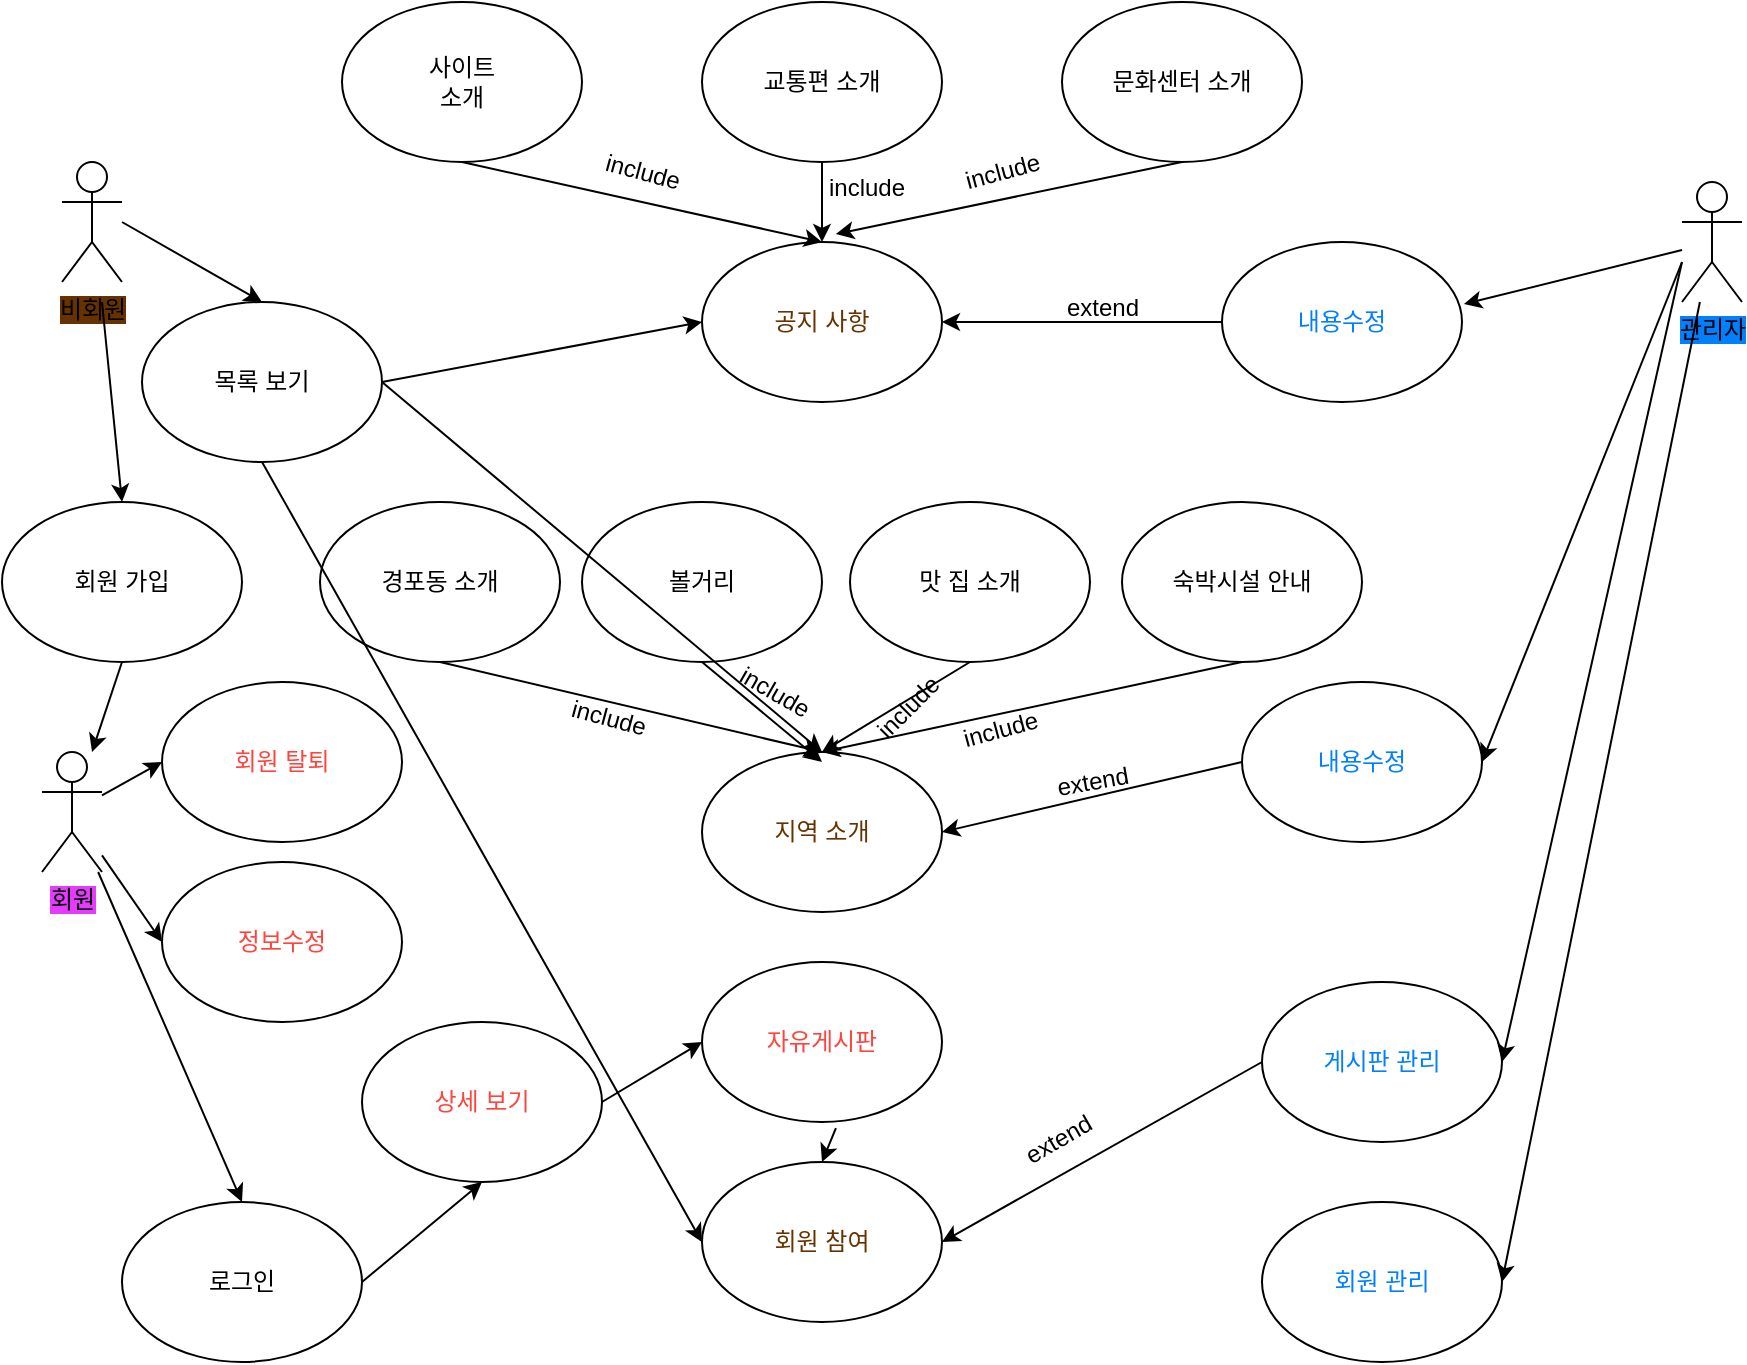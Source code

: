<mxfile version="24.2.1" type="device">
  <diagram name="페이지-1" id="o0wN1-Vcmxfc89to4h0m">
    <mxGraphModel dx="1434" dy="780" grid="1" gridSize="10" guides="1" tooltips="1" connect="1" arrows="1" fold="1" page="1" pageScale="1" pageWidth="827" pageHeight="1169" math="0" shadow="0">
      <root>
        <mxCell id="0" />
        <mxCell id="1" parent="0" />
        <mxCell id="jxsSpErDHQEiXLP2jRdu-1" value="&lt;div&gt;사이트&lt;/div&gt;&lt;div&gt;소개&lt;/div&gt;" style="ellipse;whiteSpace=wrap;html=1;" parent="1" vertex="1">
          <mxGeometry x="190" y="130" width="120" height="80" as="geometry" />
        </mxCell>
        <mxCell id="jxsSpErDHQEiXLP2jRdu-2" value="교통편 소개" style="ellipse;whiteSpace=wrap;html=1;" parent="1" vertex="1">
          <mxGeometry x="370" y="130" width="120" height="80" as="geometry" />
        </mxCell>
        <mxCell id="jxsSpErDHQEiXLP2jRdu-3" value="문화센터 소개" style="ellipse;whiteSpace=wrap;html=1;" parent="1" vertex="1">
          <mxGeometry x="550" y="130" width="120" height="80" as="geometry" />
        </mxCell>
        <mxCell id="jxsSpErDHQEiXLP2jRdu-4" value="&lt;font color=&quot;#663300&quot;&gt;공지 사항&lt;/font&gt;" style="ellipse;whiteSpace=wrap;html=1;" parent="1" vertex="1">
          <mxGeometry x="370" y="250" width="120" height="80" as="geometry" />
        </mxCell>
        <mxCell id="jxsSpErDHQEiXLP2jRdu-5" value="" style="endArrow=classic;html=1;rounded=0;exitX=0.5;exitY=1;exitDx=0;exitDy=0;entryX=0.5;entryY=0;entryDx=0;entryDy=0;" parent="1" source="jxsSpErDHQEiXLP2jRdu-1" target="jxsSpErDHQEiXLP2jRdu-4" edge="1">
          <mxGeometry width="50" height="50" relative="1" as="geometry">
            <mxPoint x="390" y="430" as="sourcePoint" />
            <mxPoint x="440" y="380" as="targetPoint" />
          </mxGeometry>
        </mxCell>
        <mxCell id="jxsSpErDHQEiXLP2jRdu-6" value="" style="endArrow=classic;html=1;rounded=0;exitX=0.5;exitY=1;exitDx=0;exitDy=0;entryX=0.5;entryY=0;entryDx=0;entryDy=0;" parent="1" source="jxsSpErDHQEiXLP2jRdu-2" target="jxsSpErDHQEiXLP2jRdu-4" edge="1">
          <mxGeometry width="50" height="50" relative="1" as="geometry">
            <mxPoint x="390" y="430" as="sourcePoint" />
            <mxPoint x="440" y="380" as="targetPoint" />
          </mxGeometry>
        </mxCell>
        <mxCell id="jxsSpErDHQEiXLP2jRdu-7" value="" style="endArrow=classic;html=1;rounded=0;exitX=0.5;exitY=1;exitDx=0;exitDy=0;entryX=0.558;entryY=-0.05;entryDx=0;entryDy=0;entryPerimeter=0;" parent="1" source="jxsSpErDHQEiXLP2jRdu-3" target="jxsSpErDHQEiXLP2jRdu-4" edge="1">
          <mxGeometry width="50" height="50" relative="1" as="geometry">
            <mxPoint x="390" y="430" as="sourcePoint" />
            <mxPoint x="440" y="380" as="targetPoint" />
          </mxGeometry>
        </mxCell>
        <mxCell id="jxsSpErDHQEiXLP2jRdu-8" value="&lt;span style=&quot;background-color: rgb(0, 127, 255);&quot;&gt;관리자&lt;/span&gt;" style="shape=umlActor;verticalLabelPosition=bottom;verticalAlign=top;html=1;outlineConnect=0;" parent="1" vertex="1">
          <mxGeometry x="860" y="220" width="30" height="60" as="geometry" />
        </mxCell>
        <mxCell id="jxsSpErDHQEiXLP2jRdu-9" value="&lt;font color=&quot;#007fff&quot;&gt;내용수정&lt;/font&gt;" style="ellipse;whiteSpace=wrap;html=1;" parent="1" vertex="1">
          <mxGeometry x="630" y="250" width="120" height="80" as="geometry" />
        </mxCell>
        <mxCell id="jxsSpErDHQEiXLP2jRdu-10" value="" style="endArrow=classic;html=1;rounded=0;entryX=1.008;entryY=0.388;entryDx=0;entryDy=0;entryPerimeter=0;" parent="1" target="jxsSpErDHQEiXLP2jRdu-9" edge="1">
          <mxGeometry width="50" height="50" relative="1" as="geometry">
            <mxPoint x="860" y="254" as="sourcePoint" />
            <mxPoint x="440" y="380" as="targetPoint" />
          </mxGeometry>
        </mxCell>
        <mxCell id="jxsSpErDHQEiXLP2jRdu-11" value="" style="endArrow=classic;html=1;rounded=0;entryX=1;entryY=0.5;entryDx=0;entryDy=0;exitX=0;exitY=0.5;exitDx=0;exitDy=0;" parent="1" source="jxsSpErDHQEiXLP2jRdu-9" target="jxsSpErDHQEiXLP2jRdu-4" edge="1">
          <mxGeometry width="50" height="50" relative="1" as="geometry">
            <mxPoint x="390" y="430" as="sourcePoint" />
            <mxPoint x="440" y="380" as="targetPoint" />
          </mxGeometry>
        </mxCell>
        <mxCell id="jxsSpErDHQEiXLP2jRdu-12" value="extend" style="text;html=1;align=center;verticalAlign=middle;resizable=0;points=[];autosize=1;strokeColor=none;fillColor=none;" parent="1" vertex="1">
          <mxGeometry x="540" y="268" width="60" height="30" as="geometry" />
        </mxCell>
        <mxCell id="jxsSpErDHQEiXLP2jRdu-15" value="&lt;span style=&quot;background-color: rgb(102, 51, 0);&quot;&gt;비회원&lt;/span&gt;" style="shape=umlActor;verticalLabelPosition=bottom;verticalAlign=top;html=1;outlineConnect=0;" parent="1" vertex="1">
          <mxGeometry x="50" y="210" width="30" height="60" as="geometry" />
        </mxCell>
        <mxCell id="jxsSpErDHQEiXLP2jRdu-17" value="&lt;span style=&quot;background-color: rgb(229, 59, 255);&quot;&gt;회원&lt;/span&gt;" style="shape=umlActor;verticalLabelPosition=bottom;verticalAlign=top;html=1;outlineConnect=0;" parent="1" vertex="1">
          <mxGeometry x="40" y="505" width="30" height="60" as="geometry" />
        </mxCell>
        <mxCell id="jxsSpErDHQEiXLP2jRdu-18" value="&lt;font color=&quot;#663300&quot;&gt;지역 소개&lt;/font&gt;" style="ellipse;whiteSpace=wrap;html=1;" parent="1" vertex="1">
          <mxGeometry x="370" y="505" width="120" height="80" as="geometry" />
        </mxCell>
        <mxCell id="jxsSpErDHQEiXLP2jRdu-19" value="경포동 소개" style="ellipse;whiteSpace=wrap;html=1;" parent="1" vertex="1">
          <mxGeometry x="179" y="380" width="120" height="80" as="geometry" />
        </mxCell>
        <mxCell id="jxsSpErDHQEiXLP2jRdu-20" value="볼거리" style="ellipse;whiteSpace=wrap;html=1;" parent="1" vertex="1">
          <mxGeometry x="310" y="380" width="120" height="80" as="geometry" />
        </mxCell>
        <mxCell id="jxsSpErDHQEiXLP2jRdu-21" value="맛 집 소개" style="ellipse;whiteSpace=wrap;html=1;" parent="1" vertex="1">
          <mxGeometry x="444" y="380" width="120" height="80" as="geometry" />
        </mxCell>
        <mxCell id="jxsSpErDHQEiXLP2jRdu-22" value="" style="endArrow=classic;html=1;rounded=0;entryX=0.5;entryY=0;entryDx=0;entryDy=0;exitX=0.5;exitY=1;exitDx=0;exitDy=0;" parent="1" source="jxsSpErDHQEiXLP2jRdu-19" target="jxsSpErDHQEiXLP2jRdu-18" edge="1">
          <mxGeometry width="50" height="50" relative="1" as="geometry">
            <mxPoint x="344" y="430" as="sourcePoint" />
            <mxPoint x="384" y="505" as="targetPoint" />
          </mxGeometry>
        </mxCell>
        <mxCell id="jxsSpErDHQEiXLP2jRdu-23" value="" style="endArrow=classic;html=1;rounded=0;exitX=0.5;exitY=1;exitDx=0;exitDy=0;" parent="1" source="jxsSpErDHQEiXLP2jRdu-20" edge="1">
          <mxGeometry width="50" height="50" relative="1" as="geometry">
            <mxPoint x="390" y="430" as="sourcePoint" />
            <mxPoint x="430" y="510" as="targetPoint" />
          </mxGeometry>
        </mxCell>
        <mxCell id="jxsSpErDHQEiXLP2jRdu-24" value="" style="endArrow=classic;html=1;rounded=0;entryX=0.5;entryY=0;entryDx=0;entryDy=0;exitX=0.5;exitY=1;exitDx=0;exitDy=0;" parent="1" source="jxsSpErDHQEiXLP2jRdu-21" target="jxsSpErDHQEiXLP2jRdu-18" edge="1">
          <mxGeometry width="50" height="50" relative="1" as="geometry">
            <mxPoint x="390" y="430" as="sourcePoint" />
            <mxPoint x="440" y="380" as="targetPoint" />
          </mxGeometry>
        </mxCell>
        <mxCell id="jxsSpErDHQEiXLP2jRdu-25" value="include" style="text;html=1;align=center;verticalAlign=middle;resizable=0;points=[];autosize=1;strokeColor=none;fillColor=none;rotation=15;" parent="1" vertex="1">
          <mxGeometry x="310" y="200" width="60" height="30" as="geometry" />
        </mxCell>
        <mxCell id="jxsSpErDHQEiXLP2jRdu-26" value="include" style="text;html=1;align=center;verticalAlign=middle;resizable=0;points=[];autosize=1;strokeColor=none;fillColor=none;rotation=-15;" parent="1" vertex="1">
          <mxGeometry x="490" y="200" width="60" height="30" as="geometry" />
        </mxCell>
        <mxCell id="jxsSpErDHQEiXLP2jRdu-27" value="include" style="text;html=1;align=center;verticalAlign=middle;resizable=0;points=[];autosize=1;strokeColor=none;fillColor=none;" parent="1" vertex="1">
          <mxGeometry x="422" y="208" width="60" height="30" as="geometry" />
        </mxCell>
        <mxCell id="jxsSpErDHQEiXLP2jRdu-28" value="include" style="text;html=1;align=center;verticalAlign=middle;resizable=0;points=[];autosize=1;strokeColor=none;fillColor=none;rotation=-45;" parent="1" vertex="1">
          <mxGeometry x="443" y="468" width="60" height="30" as="geometry" />
        </mxCell>
        <mxCell id="jxsSpErDHQEiXLP2jRdu-29" value="include" style="text;html=1;align=center;verticalAlign=middle;resizable=0;points=[];autosize=1;strokeColor=none;fillColor=none;rotation=15;" parent="1" vertex="1">
          <mxGeometry x="293" y="473" width="60" height="30" as="geometry" />
        </mxCell>
        <mxCell id="jxsSpErDHQEiXLP2jRdu-30" value="include" style="text;html=1;align=center;verticalAlign=middle;resizable=0;points=[];autosize=1;strokeColor=none;fillColor=none;rotation=30;" parent="1" vertex="1">
          <mxGeometry x="376" y="460" width="60" height="30" as="geometry" />
        </mxCell>
        <mxCell id="jxsSpErDHQEiXLP2jRdu-31" value="" style="endArrow=classic;html=1;rounded=0;entryX=1;entryY=0.5;entryDx=0;entryDy=0;" parent="1" target="jxsSpErDHQEiXLP2jRdu-18" edge="1">
          <mxGeometry width="50" height="50" relative="1" as="geometry">
            <mxPoint x="640" y="510" as="sourcePoint" />
            <mxPoint x="440" y="380" as="targetPoint" />
          </mxGeometry>
        </mxCell>
        <mxCell id="jxsSpErDHQEiXLP2jRdu-32" value="&lt;font color=&quot;#007fff&quot;&gt;내용수정&lt;/font&gt;" style="ellipse;whiteSpace=wrap;html=1;" parent="1" vertex="1">
          <mxGeometry x="640" y="470" width="120" height="80" as="geometry" />
        </mxCell>
        <mxCell id="jxsSpErDHQEiXLP2jRdu-33" value="" style="endArrow=classic;html=1;rounded=0;entryX=1;entryY=0.5;entryDx=0;entryDy=0;" parent="1" target="jxsSpErDHQEiXLP2jRdu-32" edge="1">
          <mxGeometry width="50" height="50" relative="1" as="geometry">
            <mxPoint x="860" y="260" as="sourcePoint" />
            <mxPoint x="440" y="380" as="targetPoint" />
          </mxGeometry>
        </mxCell>
        <mxCell id="jxsSpErDHQEiXLP2jRdu-34" value="extend" style="text;html=1;align=center;verticalAlign=middle;resizable=0;points=[];autosize=1;strokeColor=none;fillColor=none;rotation=-10;" parent="1" vertex="1">
          <mxGeometry x="535" y="505" width="60" height="30" as="geometry" />
        </mxCell>
        <mxCell id="jxsSpErDHQEiXLP2jRdu-35" value="" style="endArrow=classic;html=1;rounded=0;entryX=0.5;entryY=0;entryDx=0;entryDy=0;" parent="1" target="jxsSpErDHQEiXLP2jRdu-36" edge="1">
          <mxGeometry width="50" height="50" relative="1" as="geometry">
            <mxPoint x="80" y="240" as="sourcePoint" />
            <mxPoint x="190" y="530" as="targetPoint" />
          </mxGeometry>
        </mxCell>
        <mxCell id="jxsSpErDHQEiXLP2jRdu-36" value="목록 보기" style="ellipse;whiteSpace=wrap;html=1;" parent="1" vertex="1">
          <mxGeometry x="90" y="280" width="120" height="80" as="geometry" />
        </mxCell>
        <mxCell id="jxsSpErDHQEiXLP2jRdu-37" value="&lt;font color=&quot;#ff443d&quot;&gt;상세 보기&lt;/font&gt;" style="ellipse;whiteSpace=wrap;html=1;" parent="1" vertex="1">
          <mxGeometry x="200" y="640" width="120" height="80" as="geometry" />
        </mxCell>
        <mxCell id="jxsSpErDHQEiXLP2jRdu-38" value="로그인" style="ellipse;whiteSpace=wrap;html=1;" parent="1" vertex="1">
          <mxGeometry x="80" y="730" width="120" height="80" as="geometry" />
        </mxCell>
        <mxCell id="jxsSpErDHQEiXLP2jRdu-39" value="&lt;font color=&quot;#663300&quot;&gt;회원 참여&lt;/font&gt;" style="ellipse;whiteSpace=wrap;html=1;" parent="1" vertex="1">
          <mxGeometry x="370" y="710" width="120" height="80" as="geometry" />
        </mxCell>
        <mxCell id="jxsSpErDHQEiXLP2jRdu-40" value="&lt;font color=&quot;#ff443d&quot;&gt;자유게시판&lt;/font&gt;" style="ellipse;whiteSpace=wrap;html=1;" parent="1" vertex="1">
          <mxGeometry x="370" y="610" width="120" height="80" as="geometry" />
        </mxCell>
        <mxCell id="jxsSpErDHQEiXLP2jRdu-42" value="회원 가입" style="ellipse;whiteSpace=wrap;html=1;" parent="1" vertex="1">
          <mxGeometry x="20" y="380" width="120" height="80" as="geometry" />
        </mxCell>
        <mxCell id="jxsSpErDHQEiXLP2jRdu-43" value="" style="endArrow=classic;html=1;rounded=0;entryX=0.5;entryY=0;entryDx=0;entryDy=0;" parent="1" target="jxsSpErDHQEiXLP2jRdu-42" edge="1">
          <mxGeometry width="50" height="50" relative="1" as="geometry">
            <mxPoint x="70" y="280" as="sourcePoint" />
            <mxPoint x="440" y="380" as="targetPoint" />
          </mxGeometry>
        </mxCell>
        <mxCell id="jxsSpErDHQEiXLP2jRdu-44" value="" style="endArrow=classic;html=1;rounded=0;entryX=0.5;entryY=0;entryDx=0;entryDy=0;" parent="1" source="jxsSpErDHQEiXLP2jRdu-17" target="jxsSpErDHQEiXLP2jRdu-38" edge="1">
          <mxGeometry width="50" height="50" relative="1" as="geometry">
            <mxPoint x="390" y="630" as="sourcePoint" />
            <mxPoint x="440" y="580" as="targetPoint" />
          </mxGeometry>
        </mxCell>
        <mxCell id="jxsSpErDHQEiXLP2jRdu-46" value="" style="endArrow=classic;html=1;rounded=0;entryX=0.5;entryY=1;entryDx=0;entryDy=0;exitX=1;exitY=0.5;exitDx=0;exitDy=0;" parent="1" source="jxsSpErDHQEiXLP2jRdu-38" target="jxsSpErDHQEiXLP2jRdu-37" edge="1">
          <mxGeometry width="50" height="50" relative="1" as="geometry">
            <mxPoint x="390" y="630" as="sourcePoint" />
            <mxPoint x="440" y="580" as="targetPoint" />
          </mxGeometry>
        </mxCell>
        <mxCell id="jxsSpErDHQEiXLP2jRdu-48" value="&lt;font color=&quot;#007fff&quot;&gt;게시판 관리&lt;/font&gt;" style="ellipse;whiteSpace=wrap;html=1;" parent="1" vertex="1">
          <mxGeometry x="650" y="620" width="120" height="80" as="geometry" />
        </mxCell>
        <mxCell id="jxsSpErDHQEiXLP2jRdu-49" value="" style="endArrow=classic;html=1;rounded=0;entryX=1;entryY=0.5;entryDx=0;entryDy=0;" parent="1" target="jxsSpErDHQEiXLP2jRdu-48" edge="1">
          <mxGeometry width="50" height="50" relative="1" as="geometry">
            <mxPoint x="860" y="260" as="sourcePoint" />
            <mxPoint x="440" y="380" as="targetPoint" />
          </mxGeometry>
        </mxCell>
        <mxCell id="jxsSpErDHQEiXLP2jRdu-50" value="" style="endArrow=classic;html=1;rounded=0;entryX=1;entryY=0.5;entryDx=0;entryDy=0;exitX=0;exitY=0.5;exitDx=0;exitDy=0;" parent="1" source="jxsSpErDHQEiXLP2jRdu-48" target="jxsSpErDHQEiXLP2jRdu-39" edge="1">
          <mxGeometry width="50" height="50" relative="1" as="geometry">
            <mxPoint x="390" y="630" as="sourcePoint" />
            <mxPoint x="440" y="580" as="targetPoint" />
          </mxGeometry>
        </mxCell>
        <mxCell id="jxsSpErDHQEiXLP2jRdu-51" value="" style="endArrow=classic;html=1;rounded=0;entryX=0.5;entryY=0;entryDx=0;entryDy=0;exitX=0.558;exitY=1.038;exitDx=0;exitDy=0;exitPerimeter=0;" parent="1" source="jxsSpErDHQEiXLP2jRdu-40" target="jxsSpErDHQEiXLP2jRdu-39" edge="1">
          <mxGeometry width="50" height="50" relative="1" as="geometry">
            <mxPoint x="390" y="630" as="sourcePoint" />
            <mxPoint x="440" y="580" as="targetPoint" />
          </mxGeometry>
        </mxCell>
        <mxCell id="jxsSpErDHQEiXLP2jRdu-52" value="" style="endArrow=classic;html=1;rounded=0;exitX=1;exitY=0.5;exitDx=0;exitDy=0;entryX=0;entryY=0.5;entryDx=0;entryDy=0;" parent="1" source="jxsSpErDHQEiXLP2jRdu-36" target="jxsSpErDHQEiXLP2jRdu-4" edge="1">
          <mxGeometry width="50" height="50" relative="1" as="geometry">
            <mxPoint x="390" y="530" as="sourcePoint" />
            <mxPoint x="440" y="480" as="targetPoint" />
          </mxGeometry>
        </mxCell>
        <mxCell id="jxsSpErDHQEiXLP2jRdu-53" value="" style="endArrow=classic;html=1;rounded=0;exitX=1;exitY=0.5;exitDx=0;exitDy=0;entryX=0.5;entryY=0;entryDx=0;entryDy=0;" parent="1" source="jxsSpErDHQEiXLP2jRdu-36" target="jxsSpErDHQEiXLP2jRdu-18" edge="1">
          <mxGeometry width="50" height="50" relative="1" as="geometry">
            <mxPoint x="390" y="530" as="sourcePoint" />
            <mxPoint x="440" y="480" as="targetPoint" />
          </mxGeometry>
        </mxCell>
        <mxCell id="jxsSpErDHQEiXLP2jRdu-55" value="" style="endArrow=classic;html=1;rounded=0;exitX=0.5;exitY=1;exitDx=0;exitDy=0;entryX=0;entryY=0.5;entryDx=0;entryDy=0;" parent="1" source="jxsSpErDHQEiXLP2jRdu-36" target="jxsSpErDHQEiXLP2jRdu-39" edge="1">
          <mxGeometry width="50" height="50" relative="1" as="geometry">
            <mxPoint x="390" y="530" as="sourcePoint" />
            <mxPoint x="440" y="480" as="targetPoint" />
          </mxGeometry>
        </mxCell>
        <mxCell id="jxsSpErDHQEiXLP2jRdu-56" value="" style="endArrow=classic;html=1;rounded=0;exitX=0.5;exitY=1;exitDx=0;exitDy=0;" parent="1" source="jxsSpErDHQEiXLP2jRdu-42" target="jxsSpErDHQEiXLP2jRdu-17" edge="1">
          <mxGeometry width="50" height="50" relative="1" as="geometry">
            <mxPoint x="390" y="530" as="sourcePoint" />
            <mxPoint x="440" y="480" as="targetPoint" />
          </mxGeometry>
        </mxCell>
        <mxCell id="jxsSpErDHQEiXLP2jRdu-57" value="" style="endArrow=classic;html=1;rounded=0;entryX=0;entryY=0.5;entryDx=0;entryDy=0;exitX=1;exitY=0.5;exitDx=0;exitDy=0;" parent="1" source="jxsSpErDHQEiXLP2jRdu-37" target="jxsSpErDHQEiXLP2jRdu-40" edge="1">
          <mxGeometry width="50" height="50" relative="1" as="geometry">
            <mxPoint x="390" y="530" as="sourcePoint" />
            <mxPoint x="440" y="480" as="targetPoint" />
          </mxGeometry>
        </mxCell>
        <mxCell id="jxsSpErDHQEiXLP2jRdu-58" value="&lt;font color=&quot;#ff443d&quot;&gt;회원 탈퇴&lt;/font&gt;" style="ellipse;whiteSpace=wrap;html=1;" parent="1" vertex="1">
          <mxGeometry x="100" y="470" width="120" height="80" as="geometry" />
        </mxCell>
        <mxCell id="jxsSpErDHQEiXLP2jRdu-59" value="" style="endArrow=classic;html=1;rounded=0;entryX=0;entryY=0.5;entryDx=0;entryDy=0;" parent="1" source="jxsSpErDHQEiXLP2jRdu-17" target="jxsSpErDHQEiXLP2jRdu-58" edge="1">
          <mxGeometry width="50" height="50" relative="1" as="geometry">
            <mxPoint x="390" y="530" as="sourcePoint" />
            <mxPoint x="440" y="480" as="targetPoint" />
          </mxGeometry>
        </mxCell>
        <mxCell id="jxsSpErDHQEiXLP2jRdu-60" value="&lt;font color=&quot;#ff443d&quot;&gt;정보수정&lt;/font&gt;" style="ellipse;whiteSpace=wrap;html=1;" parent="1" vertex="1">
          <mxGeometry x="100" y="560" width="120" height="80" as="geometry" />
        </mxCell>
        <mxCell id="jxsSpErDHQEiXLP2jRdu-61" value="" style="endArrow=classic;html=1;rounded=0;entryX=0;entryY=0.5;entryDx=0;entryDy=0;" parent="1" source="jxsSpErDHQEiXLP2jRdu-17" target="jxsSpErDHQEiXLP2jRdu-60" edge="1">
          <mxGeometry width="50" height="50" relative="1" as="geometry">
            <mxPoint x="390" y="530" as="sourcePoint" />
            <mxPoint x="440" y="480" as="targetPoint" />
          </mxGeometry>
        </mxCell>
        <mxCell id="jxsSpErDHQEiXLP2jRdu-62" value="&lt;font color=&quot;#007fff&quot;&gt;회원 관리&lt;/font&gt;" style="ellipse;whiteSpace=wrap;html=1;" parent="1" vertex="1">
          <mxGeometry x="650" y="730" width="120" height="80" as="geometry" />
        </mxCell>
        <mxCell id="jxsSpErDHQEiXLP2jRdu-63" value="" style="endArrow=classic;html=1;rounded=0;entryX=1;entryY=0.5;entryDx=0;entryDy=0;" parent="1" source="jxsSpErDHQEiXLP2jRdu-8" target="jxsSpErDHQEiXLP2jRdu-62" edge="1">
          <mxGeometry width="50" height="50" relative="1" as="geometry">
            <mxPoint x="390" y="530" as="sourcePoint" />
            <mxPoint x="440" y="480" as="targetPoint" />
          </mxGeometry>
        </mxCell>
        <mxCell id="pu0LjGpwRKAPojnVLev5-1" value="숙박시설 안내" style="ellipse;whiteSpace=wrap;html=1;" vertex="1" parent="1">
          <mxGeometry x="580" y="380" width="120" height="80" as="geometry" />
        </mxCell>
        <mxCell id="pu0LjGpwRKAPojnVLev5-2" value="" style="endArrow=classic;html=1;rounded=0;entryX=0.5;entryY=0;entryDx=0;entryDy=0;exitX=0.5;exitY=1;exitDx=0;exitDy=0;" edge="1" parent="1" source="pu0LjGpwRKAPojnVLev5-1" target="jxsSpErDHQEiXLP2jRdu-18">
          <mxGeometry width="50" height="50" relative="1" as="geometry">
            <mxPoint x="290" y="540" as="sourcePoint" />
            <mxPoint x="340" y="490" as="targetPoint" />
          </mxGeometry>
        </mxCell>
        <mxCell id="pu0LjGpwRKAPojnVLev5-3" value="include" style="text;html=1;align=center;verticalAlign=middle;resizable=0;points=[];autosize=1;strokeColor=none;fillColor=none;rotation=-15;" vertex="1" parent="1">
          <mxGeometry x="489" y="479" width="60" height="30" as="geometry" />
        </mxCell>
        <mxCell id="pu0LjGpwRKAPojnVLev5-4" value="extend" style="text;html=1;align=center;verticalAlign=middle;resizable=0;points=[];autosize=1;strokeColor=none;fillColor=none;rotation=-30;" vertex="1" parent="1">
          <mxGeometry x="518" y="684" width="60" height="30" as="geometry" />
        </mxCell>
      </root>
    </mxGraphModel>
  </diagram>
</mxfile>
